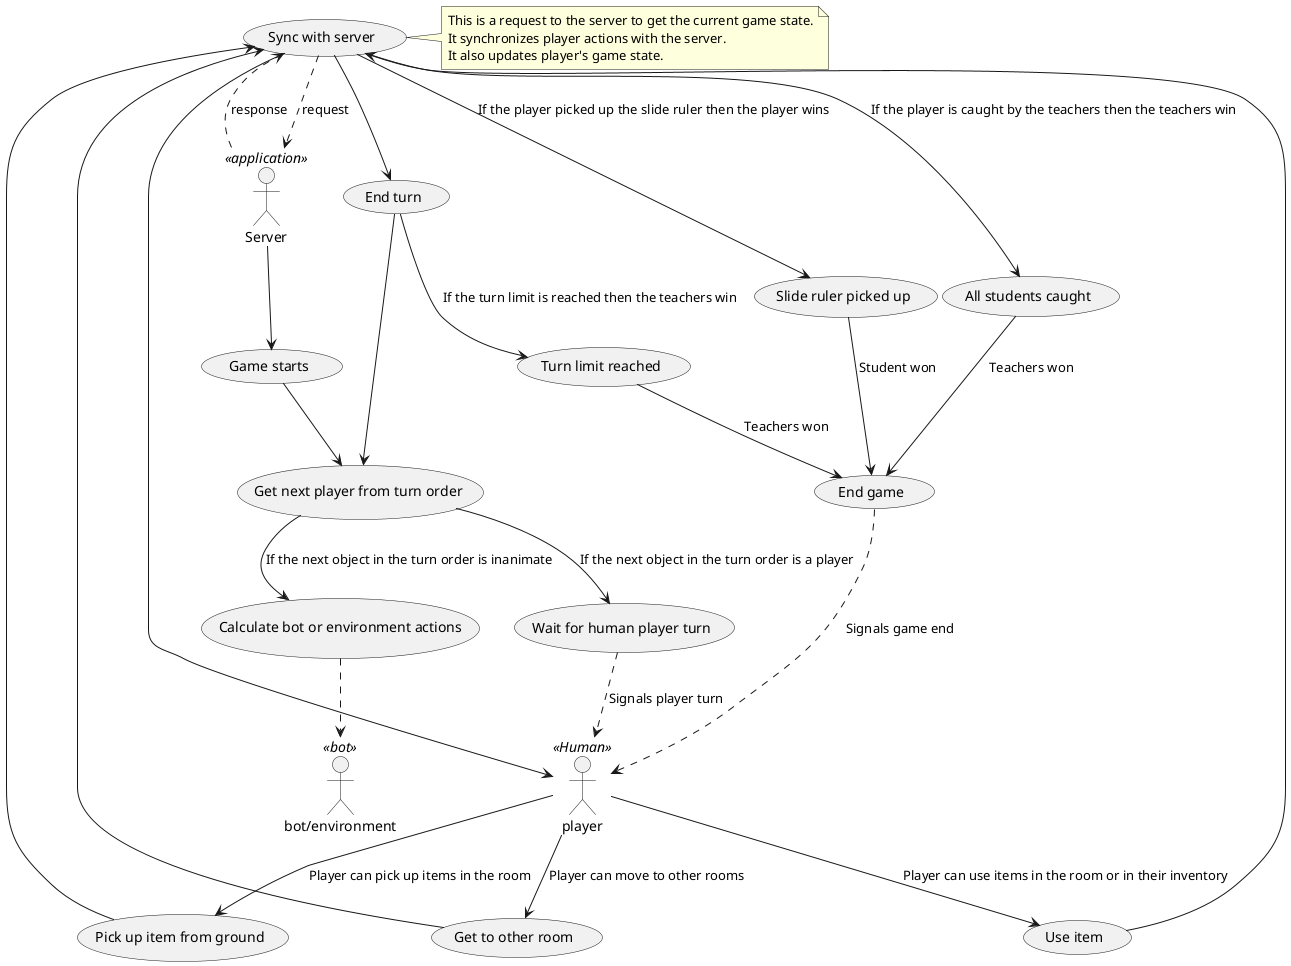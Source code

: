@startuml
'https://plantuml.com/use-case-diagram

:Server: as server << application >>
:player: as player << Human >>
:bot/environment: as bot << bot >>

(Game starts) as (start)
(Get next player from turn order) as (nextPlayer)
(Calculate bot or environment actions) as (botAction)
(Wait for human player turn) as (humanTurn)

(Pick up item from ground) as (pickup)
(Use item) as (use)
(Get to other room) as (move)
(Sync with server) as (getData)

(End turn) as (endTurn)

(Slide ruler picked up) as (winCon)
(Turn limit reached) as (timeout)
(All students caught) as (died)
(End game) as (end)

(getData) ..> server : request
(server) ..> getData : response

server --> (start)
(start) --> (nextPlayer)
(nextPlayer) --> (botAction) : If the next object in the turn order is inanimate
(botAction) ..> bot
(nextPlayer) --> (humanTurn) : If the next object in the turn order is a player
(humanTurn) ..> player : Signals player turn

(player) --> (pickup) : Player can pick up items in the room
(player) --> (use) : Player can use items in the room or in their inventory
(player) --> (move) : Player can move to other rooms
(pickup) --> (getData)
(use) --> (getData)
(move) --> (getData)

(getData) --> player
(getData) --> (endTurn)

(endTurn) --> (nextPlayer)
(endTurn) --> (timeout) : If the turn limit is reached then the teachers win

(getData) --> (winCon) : If the player picked up the slide ruler then the player wins
(getData) --> (died) : If the player is caught by the teachers then the teachers win
(timeout) -down-> (end) : Teachers won
(died) -down-> (end) : Teachers won
(winCon) -down-> (end) : Student won

(end) ..> player : Signals game end

note right of (getData)
    This is a request to the server to get the current game state.
    It synchronizes player actions with the server.
    It also updates player's game state.
end note

@enduml